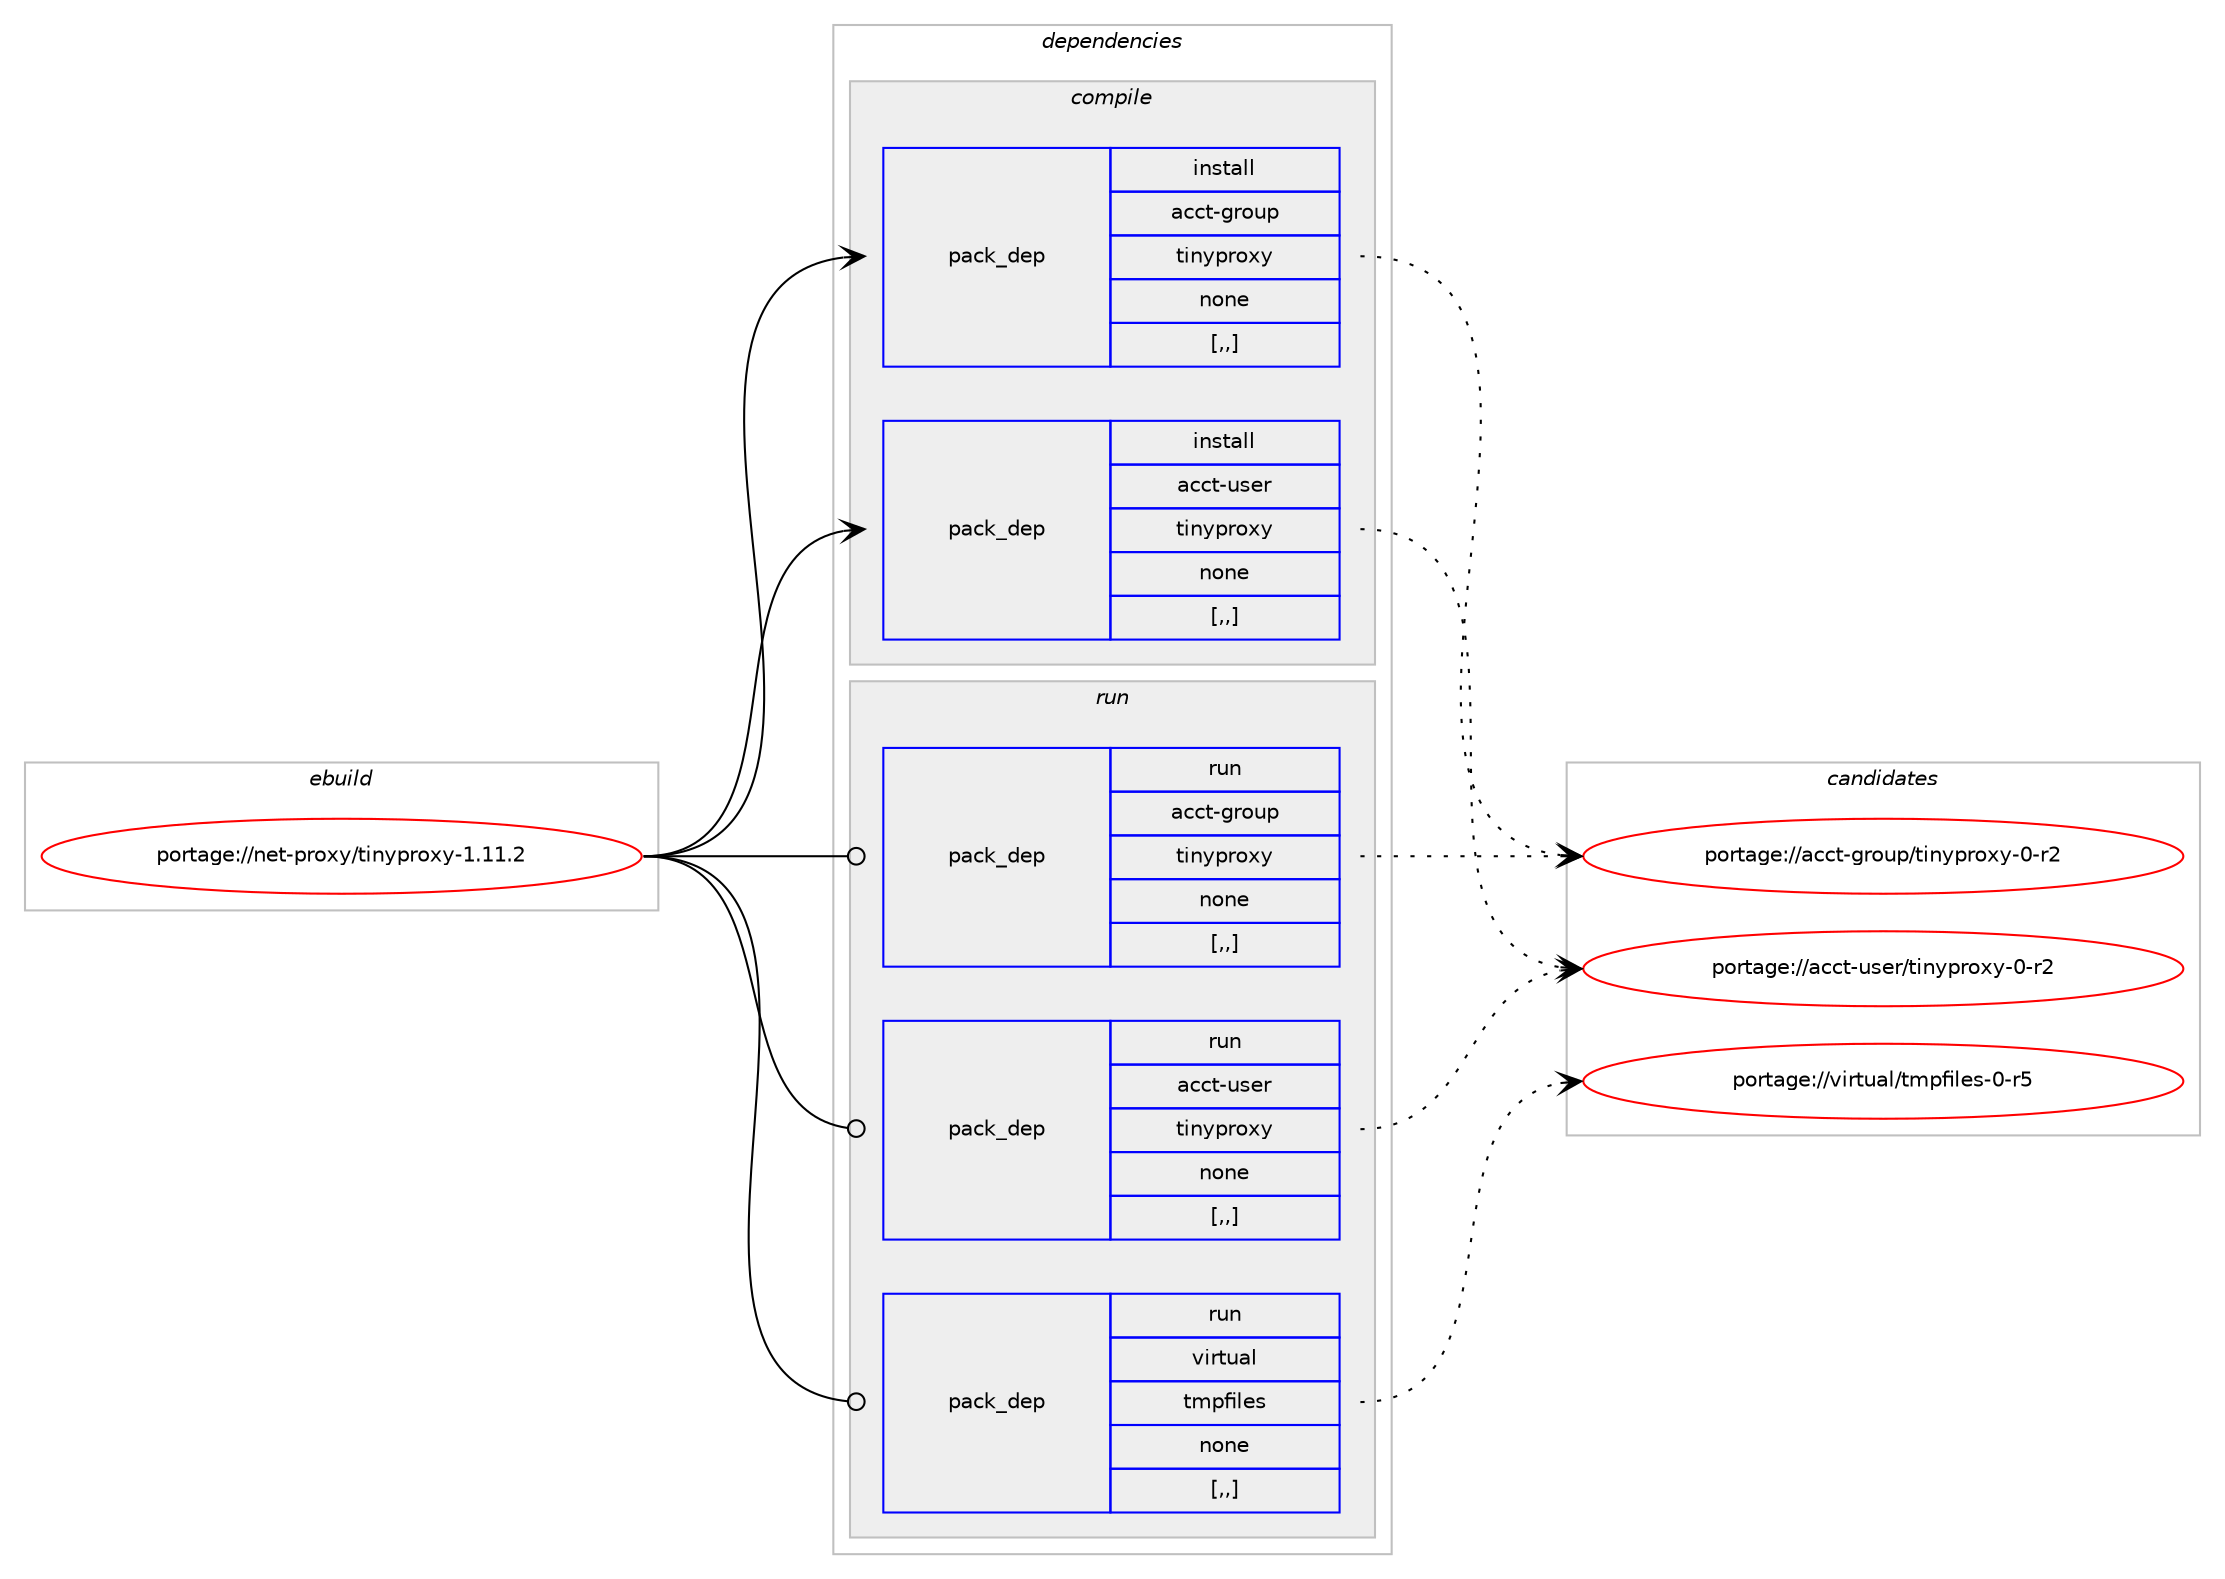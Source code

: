 digraph prolog {

# *************
# Graph options
# *************

newrank=true;
concentrate=true;
compound=true;
graph [rankdir=LR,fontname=Helvetica,fontsize=10,ranksep=1.5];#, ranksep=2.5, nodesep=0.2];
edge  [arrowhead=vee];
node  [fontname=Helvetica,fontsize=10];

# **********
# The ebuild
# **********

subgraph cluster_leftcol {
color=gray;
label=<<i>ebuild</i>>;
id [label="portage://net-proxy/tinyproxy-1.11.2", color=red, width=4, href="../net-proxy/tinyproxy-1.11.2.svg"];
}

# ****************
# The dependencies
# ****************

subgraph cluster_midcol {
color=gray;
label=<<i>dependencies</i>>;
subgraph cluster_compile {
fillcolor="#eeeeee";
style=filled;
label=<<i>compile</i>>;
subgraph pack8653 {
dependency14116 [label=<<TABLE BORDER="0" CELLBORDER="1" CELLSPACING="0" CELLPADDING="4" WIDTH="220"><TR><TD ROWSPAN="6" CELLPADDING="30">pack_dep</TD></TR><TR><TD WIDTH="110">install</TD></TR><TR><TD>acct-group</TD></TR><TR><TD>tinyproxy</TD></TR><TR><TD>none</TD></TR><TR><TD>[,,]</TD></TR></TABLE>>, shape=none, color=blue];
}
id:e -> dependency14116:w [weight=20,style="solid",arrowhead="vee"];
subgraph pack8654 {
dependency14117 [label=<<TABLE BORDER="0" CELLBORDER="1" CELLSPACING="0" CELLPADDING="4" WIDTH="220"><TR><TD ROWSPAN="6" CELLPADDING="30">pack_dep</TD></TR><TR><TD WIDTH="110">install</TD></TR><TR><TD>acct-user</TD></TR><TR><TD>tinyproxy</TD></TR><TR><TD>none</TD></TR><TR><TD>[,,]</TD></TR></TABLE>>, shape=none, color=blue];
}
id:e -> dependency14117:w [weight=20,style="solid",arrowhead="vee"];
}
subgraph cluster_compileandrun {
fillcolor="#eeeeee";
style=filled;
label=<<i>compile and run</i>>;
}
subgraph cluster_run {
fillcolor="#eeeeee";
style=filled;
label=<<i>run</i>>;
subgraph pack8655 {
dependency14118 [label=<<TABLE BORDER="0" CELLBORDER="1" CELLSPACING="0" CELLPADDING="4" WIDTH="220"><TR><TD ROWSPAN="6" CELLPADDING="30">pack_dep</TD></TR><TR><TD WIDTH="110">run</TD></TR><TR><TD>acct-group</TD></TR><TR><TD>tinyproxy</TD></TR><TR><TD>none</TD></TR><TR><TD>[,,]</TD></TR></TABLE>>, shape=none, color=blue];
}
id:e -> dependency14118:w [weight=20,style="solid",arrowhead="odot"];
subgraph pack8656 {
dependency14119 [label=<<TABLE BORDER="0" CELLBORDER="1" CELLSPACING="0" CELLPADDING="4" WIDTH="220"><TR><TD ROWSPAN="6" CELLPADDING="30">pack_dep</TD></TR><TR><TD WIDTH="110">run</TD></TR><TR><TD>acct-user</TD></TR><TR><TD>tinyproxy</TD></TR><TR><TD>none</TD></TR><TR><TD>[,,]</TD></TR></TABLE>>, shape=none, color=blue];
}
id:e -> dependency14119:w [weight=20,style="solid",arrowhead="odot"];
subgraph pack8657 {
dependency14120 [label=<<TABLE BORDER="0" CELLBORDER="1" CELLSPACING="0" CELLPADDING="4" WIDTH="220"><TR><TD ROWSPAN="6" CELLPADDING="30">pack_dep</TD></TR><TR><TD WIDTH="110">run</TD></TR><TR><TD>virtual</TD></TR><TR><TD>tmpfiles</TD></TR><TR><TD>none</TD></TR><TR><TD>[,,]</TD></TR></TABLE>>, shape=none, color=blue];
}
id:e -> dependency14120:w [weight=20,style="solid",arrowhead="odot"];
}
}

# **************
# The candidates
# **************

subgraph cluster_choices {
rank=same;
color=gray;
label=<<i>candidates</i>>;

subgraph choice8653 {
color=black;
nodesep=1;
choice979999116451031141111171124711610511012111211411112012145484511450 [label="portage://acct-group/tinyproxy-0-r2", color=red, width=4,href="../acct-group/tinyproxy-0-r2.svg"];
dependency14116:e -> choice979999116451031141111171124711610511012111211411112012145484511450:w [style=dotted,weight="100"];
}
subgraph choice8654 {
color=black;
nodesep=1;
choice979999116451171151011144711610511012111211411112012145484511450 [label="portage://acct-user/tinyproxy-0-r2", color=red, width=4,href="../acct-user/tinyproxy-0-r2.svg"];
dependency14117:e -> choice979999116451171151011144711610511012111211411112012145484511450:w [style=dotted,weight="100"];
}
subgraph choice8655 {
color=black;
nodesep=1;
choice979999116451031141111171124711610511012111211411112012145484511450 [label="portage://acct-group/tinyproxy-0-r2", color=red, width=4,href="../acct-group/tinyproxy-0-r2.svg"];
dependency14118:e -> choice979999116451031141111171124711610511012111211411112012145484511450:w [style=dotted,weight="100"];
}
subgraph choice8656 {
color=black;
nodesep=1;
choice979999116451171151011144711610511012111211411112012145484511450 [label="portage://acct-user/tinyproxy-0-r2", color=red, width=4,href="../acct-user/tinyproxy-0-r2.svg"];
dependency14119:e -> choice979999116451171151011144711610511012111211411112012145484511450:w [style=dotted,weight="100"];
}
subgraph choice8657 {
color=black;
nodesep=1;
choice118105114116117971084711610911210210510810111545484511453 [label="portage://virtual/tmpfiles-0-r5", color=red, width=4,href="../virtual/tmpfiles-0-r5.svg"];
dependency14120:e -> choice118105114116117971084711610911210210510810111545484511453:w [style=dotted,weight="100"];
}
}

}

